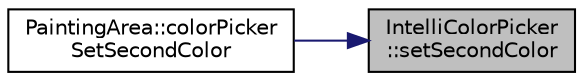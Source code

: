 digraph "IntelliColorPicker::setSecondColor"
{
 // LATEX_PDF_SIZE
  edge [fontname="Helvetica",fontsize="10",labelfontname="Helvetica",labelfontsize="10"];
  node [fontname="Helvetica",fontsize="10",shape=record];
  rankdir="RL";
  Node1 [label="IntelliColorPicker\l::setSecondColor",height=0.2,width=0.4,color="black", fillcolor="grey75", style="filled", fontcolor="black",tooltip="A function to set the secondary color."];
  Node1 -> Node2 [dir="back",color="midnightblue",fontsize="10",style="solid",fontname="Helvetica"];
  Node2 [label="PaintingArea::colorPicker\lSetSecondColor",height=0.2,width=0.4,color="black", fillcolor="white", style="filled",URL="$class_painting_area.html#ae261acaaa346610dfed489dbac17e789",tooltip=" "];
}
